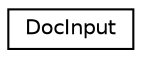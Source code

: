 digraph "Graphical Class Hierarchy"
{
 // LATEX_PDF_SIZE
  edge [fontname="Helvetica",fontsize="10",labelfontname="Helvetica",labelfontsize="10"];
  node [fontname="Helvetica",fontsize="10",shape=record];
  rankdir="LR";
  Node0 [label="DocInput",height=0.2,width=0.4,color="black", fillcolor="white", style="filled",URL="$classDocInput.html",tooltip=" "];
}
